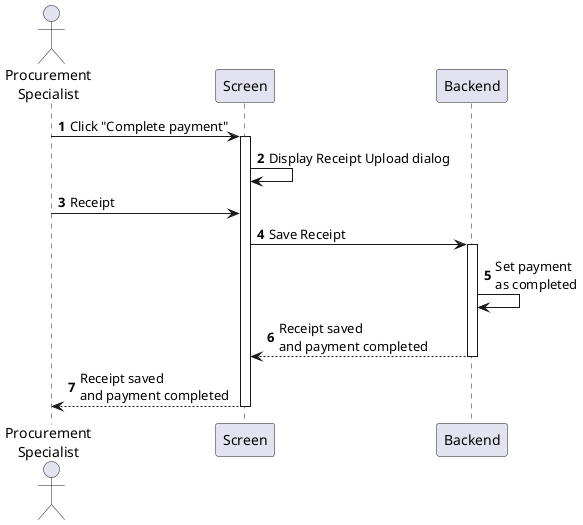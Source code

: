 @startuml purchase-order-complete-payment
autonumber

actor "Procurement\nSpecialist" as a
participant Screen as f
participant Backend as b

a -> f : Click "Complete payment"
activate f
f -> f : Display Receipt Upload dialog
a -> f : Receipt
f -> b : Save Receipt
activate b
b -> b : Set payment\nas completed
return Receipt saved\nand payment completed
return Receipt saved\nand payment completed
@enduml